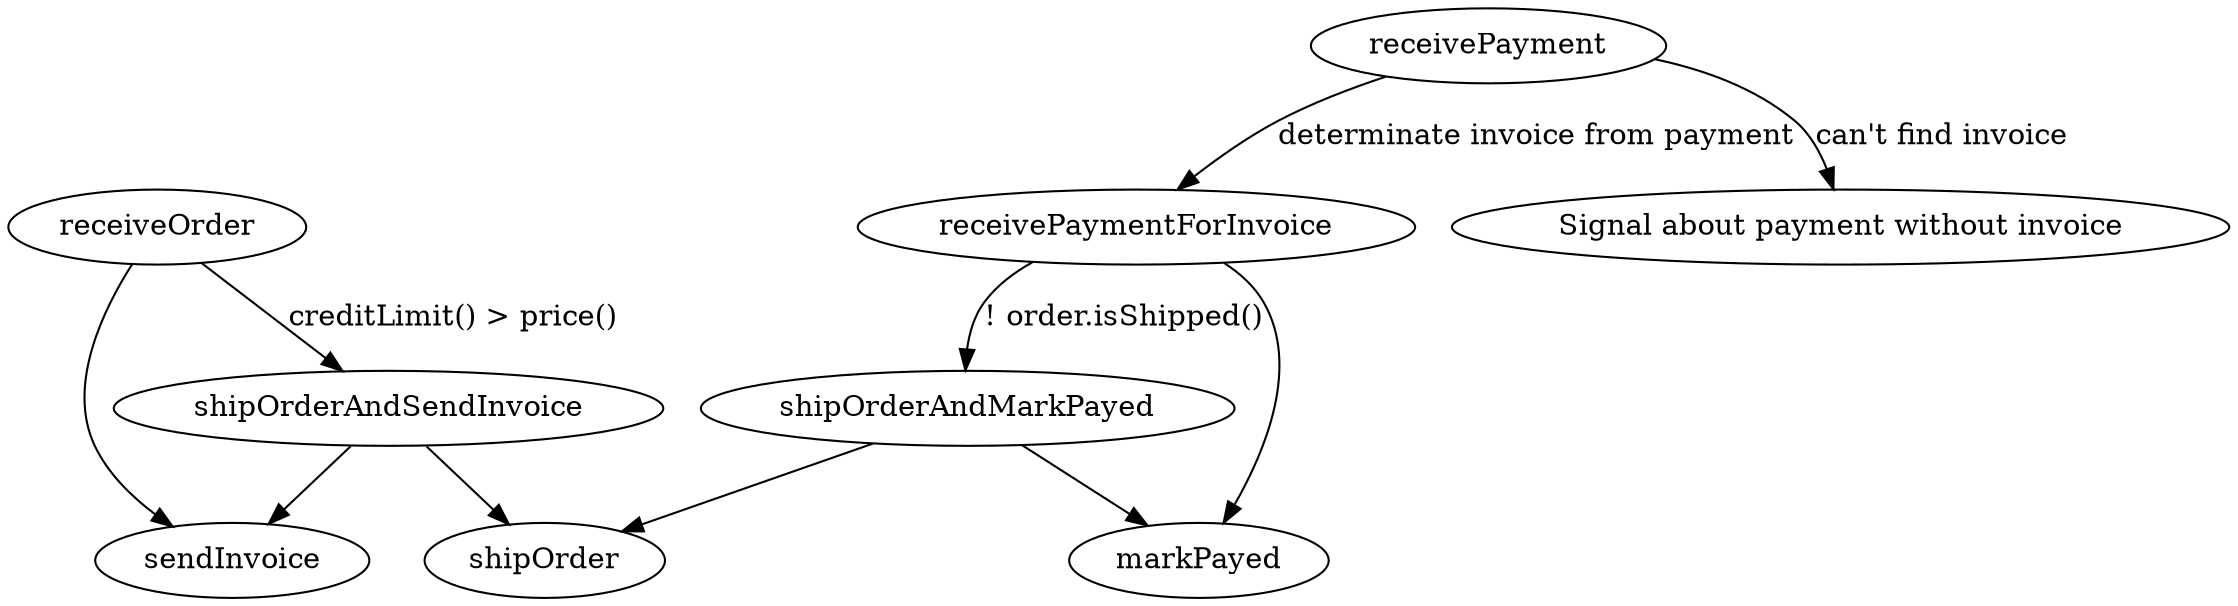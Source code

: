 

digraph x {

     receiveOrder -> shipOrderAndSendInvoice [ label="creditLimit() > price()" ];
     shipOrderAndSendInvoice -> shipOrder;
     shipOrderAndSendInvoice -> sendInvoice;
     receiveOrder -> sendInvoice;
     receivePayment -> receivePaymentForInvoice 
          [label="determinate invoice from payment" ];
     receivePayment -> "Signal about payment without invoice" 
          [label="can't find invoice" ];

     receivePaymentForInvoice -> shipOrderAndMarkPayed
          [label="! order.isShipped()"];

      shipOrderAndMarkPayed -> shipOrder;
      shipOrderAndMarkPayed -> markPayed;

     receivePaymentForInvoice -> markPayed; 

    

}

